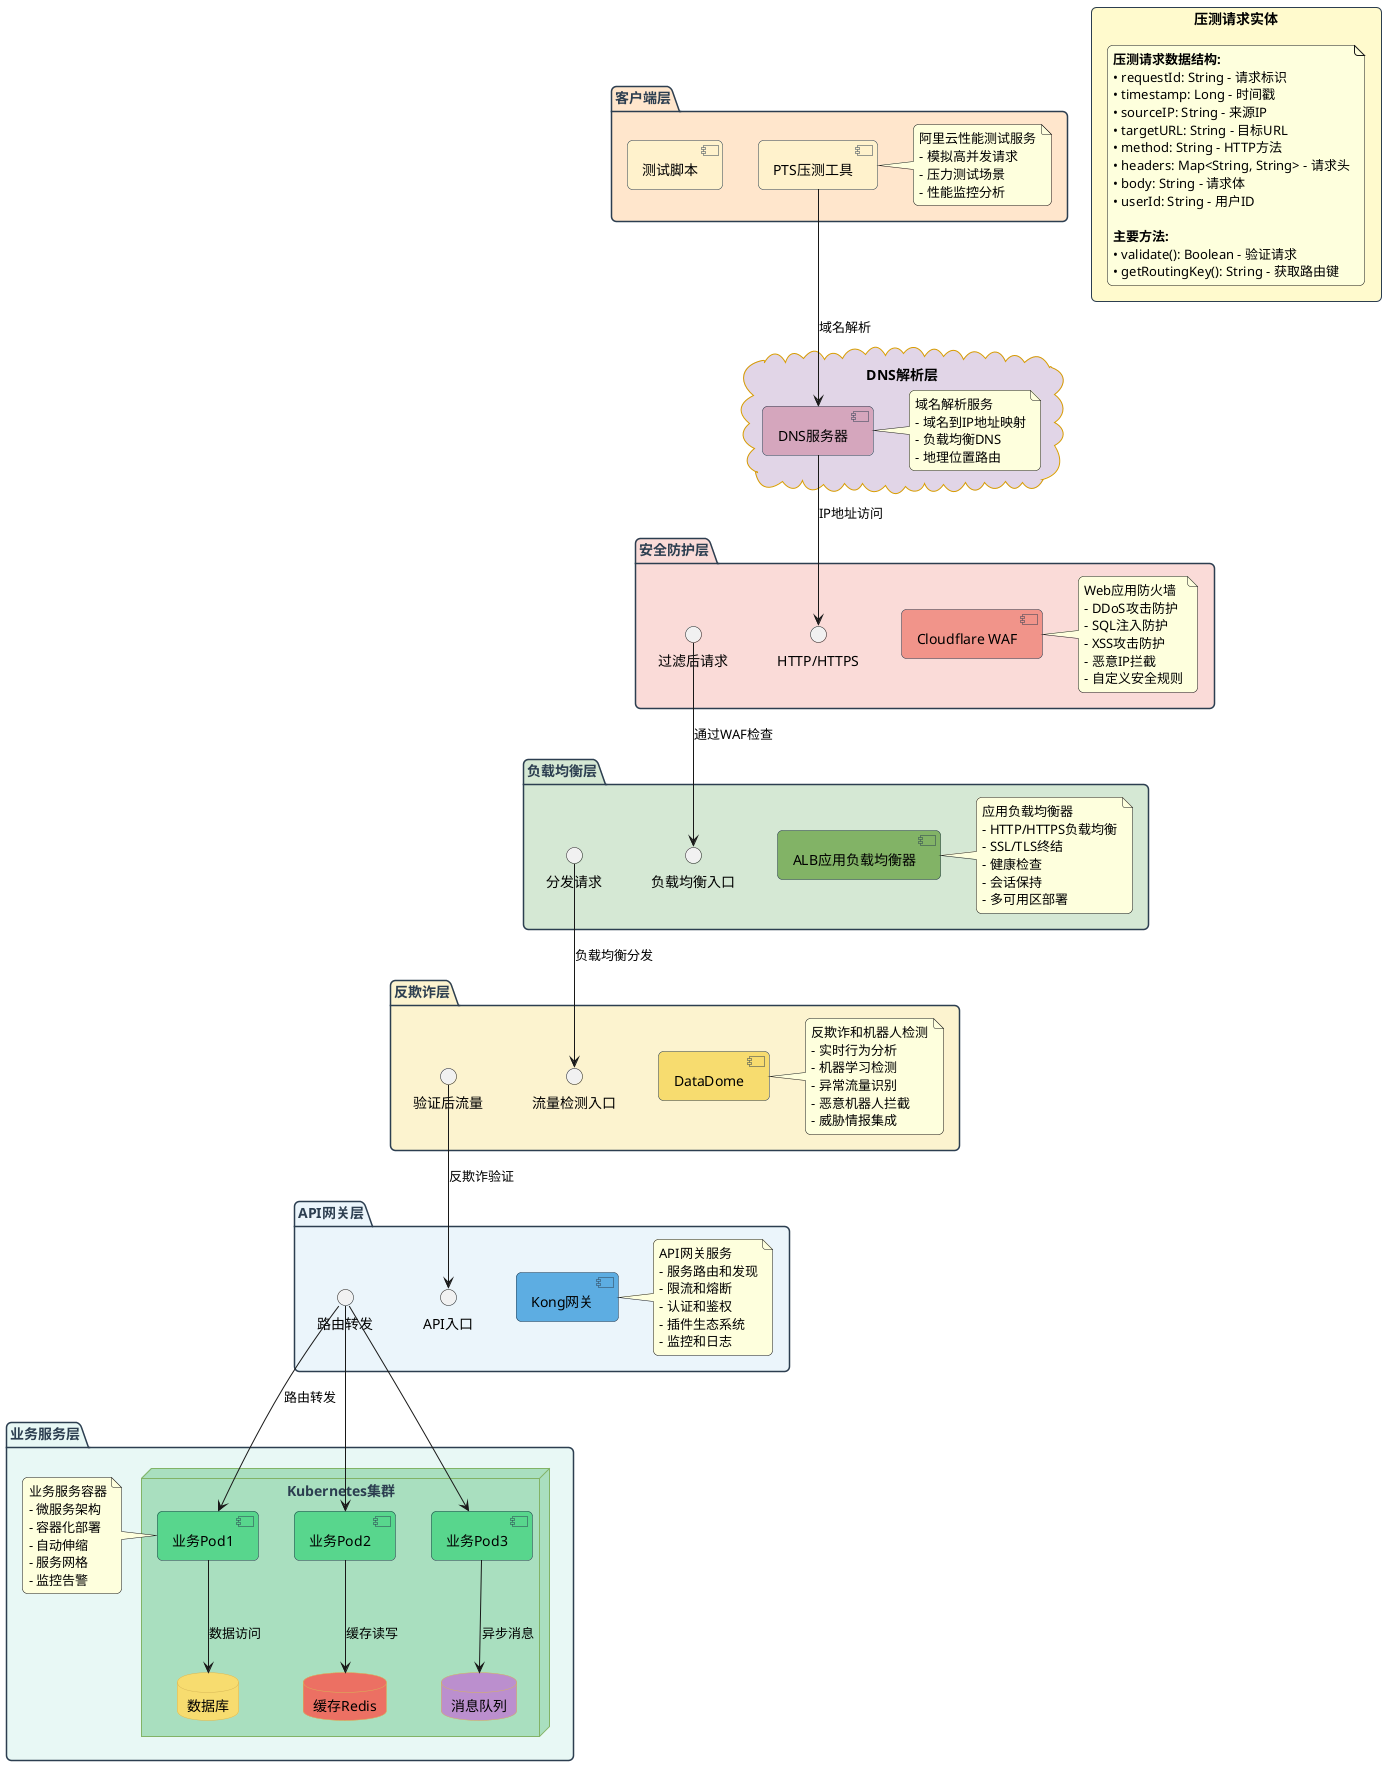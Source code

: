 @startuml 产线环境Global站点架构图
skinparam defaultFontName "PingFang SC"
skinparam roundcorner 10
skinparam shadowing false

' 定义颜色方案
skinparam component {
    BackgroundColor #E8F4FD
    BorderColor #2C3E50
}

skinparam package {
    BackgroundColor #F8F9FA
    BorderColor #2C3E50
    FontColor #2C3E50
    FontSize 14
}

skinparam node {
    BackgroundColor #D5E8D4
    BorderColor #82B366
    FontColor #2C3E50
}

skinparam database {
    BackgroundColor #FFF2CC
    BorderColor #D6B656
}

skinparam cloud {
    BackgroundColor #FFE6CC
    BorderColor #D79B00
}

' 客户端层
package "客户端层" #FFE6CC {
    [PTS压测工具] #FFF2CC
    [测试脚本] #FFF2CC
    
    note right of [PTS压测工具]
        阿里云性能测试服务
        - 模拟高并发请求
        - 压力测试场景
        - 性能监控分析
    end note
}

' DNS层
cloud "DNS解析层" #E1D5E7 {
    [DNS服务器] #D5A6BD
    
    note right of [DNS服务器]
        域名解析服务
        - 域名到IP地址映射
        - 负载均衡DNS
        - 地理位置路由
    end note
}

' 安全防护层
package "安全防护层" #FADBD8 {
    component [Cloudflare WAF] #F1948A
    interface "HTTP/HTTPS" as cf_in
    interface "过滤后请求" as cf_out
    
    note right of [Cloudflare WAF]
        Web应用防火墙
        - DDoS攻击防护
        - SQL注入防护
        - XSS攻击防护
        - 恶意IP拦截
        - 自定义安全规则
    end note
}

' 负载均衡层
package "负载均衡层" #D5E8D4 {
    component [ALB应用负载均衡器] #82B366
    interface "负载均衡入口" as alb_in
    interface "分发请求" as alb_out
    
    note right of [ALB应用负载均衡器]
        应用负载均衡器
        - HTTP/HTTPS负载均衡
        - SSL/TLS终结
        - 健康检查
        - 会话保持
        - 多可用区部署
    end note
}

' 反欺诈层
package "反欺诈层" #FCF3CF {
    component [DataDome] #F7DC6F
    interface "流量检测入口" as dd_in
    interface "验证后流量" as dd_out
    
    note right of [DataDome]
        反欺诈和机器人检测
        - 实时行为分析
        - 机器学习检测
        - 异常流量识别
        - 恶意机器人拦截
        - 威胁情报集成
    end note
}

' API网关层
package "API网关层" #EBF5FB {
    component [Kong网关] #5DADE2
    interface "API入口" as kong_in
    interface "路由转发" as kong_out
    
    note right of [Kong网关]
        API网关服务
        - 服务路由和发现
        - 限流和熔断
        - 认证和鉴权
        - 插件生态系统
        - 监控和日志
    end note
}

' 业务服务层
package "业务服务层" #E8F8F5 {
    node "Kubernetes集群" #A9DFBF {
        component [业务Pod1] #58D68D
        component [业务Pod2] #58D68D
        component [业务Pod3] #58D68D
        
        database "数据库" #F7DC6F
        database "缓存Redis" #EC7063
        database "消息队列" #BB8FCE
    }
    
    note right of [业务Pod1]
        业务服务容器
        - 微服务架构
        - 容器化部署
        - 自动伸缩
        - 服务网格
        - 监控告警
    end note
}

' 连接关系
[PTS压测工具] --> [DNS服务器] : 域名解析
[DNS服务器] --> cf_in : IP地址访问
cf_out --> alb_in : 通过WAF检查
alb_out --> dd_in : 负载均衡分发
dd_out --> kong_in : 反欺诈验证
kong_out --> [业务Pod1] : 路由转发
kong_out --> [业务Pod2]
kong_out --> [业务Pod3]

[业务Pod1] --> "数据库" : 数据访问
[业务Pod2] --> "缓存Redis" : 缓存读写
[业务Pod3] --> "消息队列" : 异步消息

' 示例数据结构
rectangle "压测请求实体" #FFFACD {
    note as n1
        **压测请求数据结构:**
        • requestId: String - 请求标识
        • timestamp: Long - 时间戳
        • sourceIP: String - 来源IP
        • targetURL: String - 目标URL
        • method: String - HTTP方法
        • headers: Map<String, String> - 请求头
        • body: String - 请求体
        • userId: String - 用户ID
        
        **主要方法:**
        • validate(): Boolean - 验证请求
        • getRoutingKey(): String - 获取路由键
    end note
}

@enduml 
